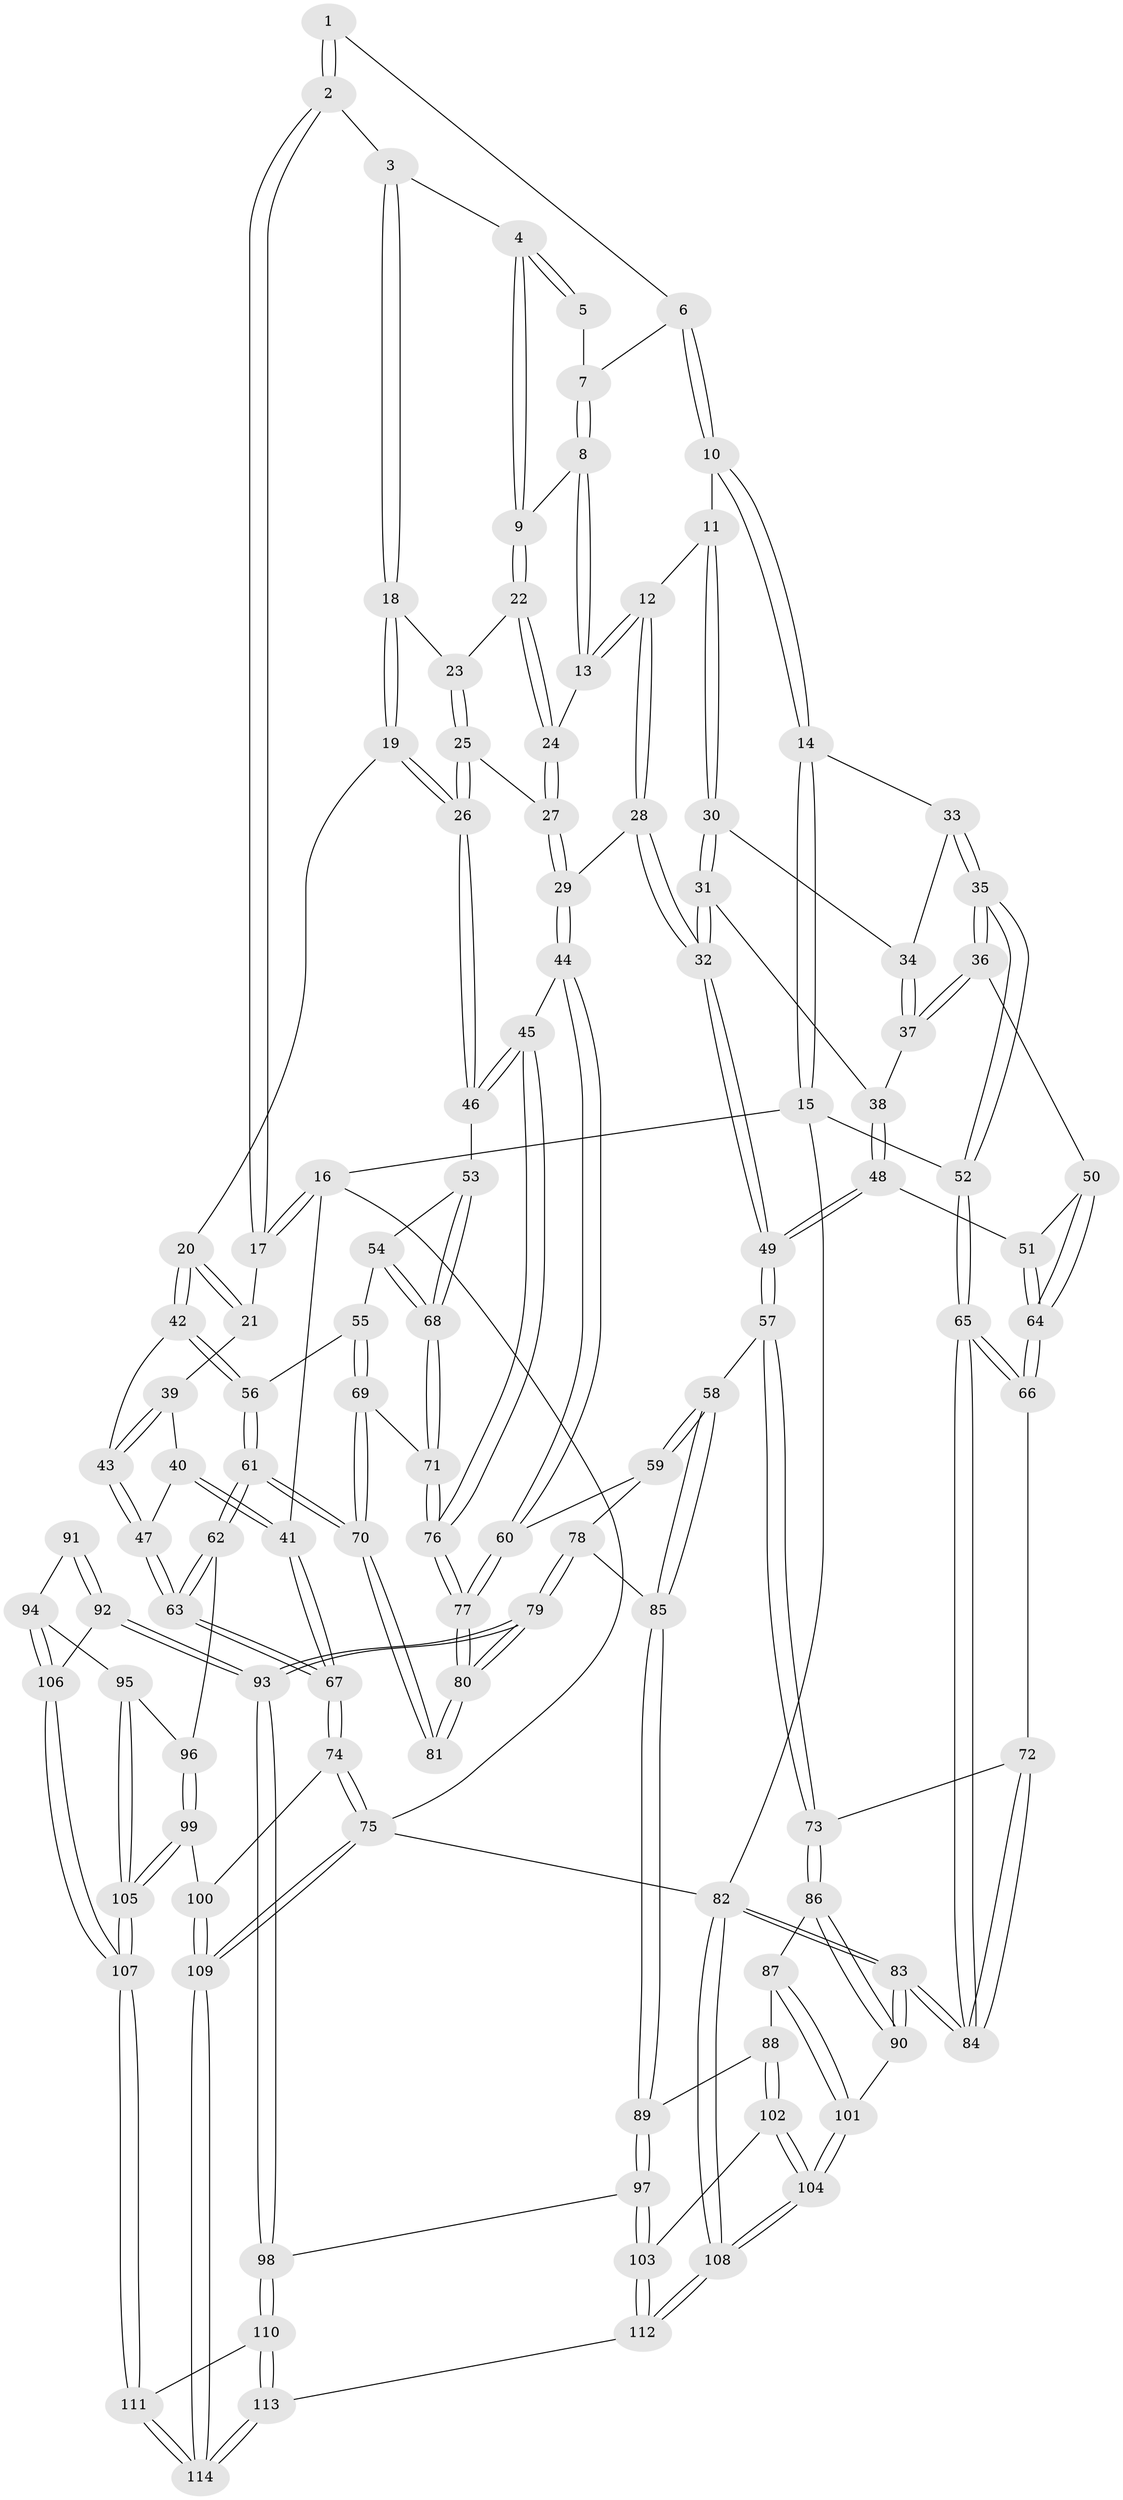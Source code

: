 // Generated by graph-tools (version 1.1) at 2025/27/03/09/25 03:27:04]
// undirected, 114 vertices, 282 edges
graph export_dot {
graph [start="1"]
  node [color=gray90,style=filled];
  1 [pos="+0.6631927005045022+0"];
  2 [pos="+0.34156052073721505+0"];
  3 [pos="+0.4811761092932343+0.026040657914019733"];
  4 [pos="+0.5854093029745536+0.06234473603793541"];
  5 [pos="+0.6010008399231654+0.0511845338377437"];
  6 [pos="+0.8756821591545879+0"];
  7 [pos="+0.7103490032213585+0.007470433121820135"];
  8 [pos="+0.6909167303245947+0.07378339621303204"];
  9 [pos="+0.621257363282895+0.11334836606518148"];
  10 [pos="+0.9050815817034548+0"];
  11 [pos="+0.7666561730945883+0.1929467296943698"];
  12 [pos="+0.7532461389115067+0.19164303585168244"];
  13 [pos="+0.7416436210173205+0.18797858931871847"];
  14 [pos="+1+0"];
  15 [pos="+1+0"];
  16 [pos="+0+0"];
  17 [pos="+0.10385940705667114+0"];
  18 [pos="+0.5041147982247938+0.1427844106049077"];
  19 [pos="+0.3700715938604063+0.28425982740945954"];
  20 [pos="+0.3437696250409834+0.2728985511301173"];
  21 [pos="+0.20921213707957062+0.08865844096581045"];
  22 [pos="+0.6119294088185606+0.1487523526083054"];
  23 [pos="+0.5459999891378258+0.16213737525936556"];
  24 [pos="+0.6619414479680198+0.20235764633919143"];
  25 [pos="+0.5589299651097797+0.23873423745411043"];
  26 [pos="+0.4136577484875261+0.3288471811885254"];
  27 [pos="+0.625482711444907+0.2644743493218824"];
  28 [pos="+0.66643922477762+0.36638364482147767"];
  29 [pos="+0.6379836292570875+0.35523216855732215"];
  30 [pos="+0.7822607561995609+0.20282576906015432"];
  31 [pos="+0.7809956688750312+0.2263688754348201"];
  32 [pos="+0.6879240600708669+0.37998669009400166"];
  33 [pos="+0.8881157013302445+0.19064782187815466"];
  34 [pos="+0.8508700337302586+0.20560541145317426"];
  35 [pos="+1+0.3638265030827361"];
  36 [pos="+0.9536442759561767+0.37578788717953066"];
  37 [pos="+0.8658854965774591+0.3182583114074863"];
  38 [pos="+0.7954140383707086+0.3342883330451694"];
  39 [pos="+0.15184676356336615+0.22068529008526858"];
  40 [pos="+0.05992472340450405+0.30239010376223324"];
  41 [pos="+0+0.17096176283346498"];
  42 [pos="+0.22333983015055073+0.3892381228123613"];
  43 [pos="+0.13737052526759752+0.3842061803756497"];
  44 [pos="+0.4802805256259441+0.4086093090471035"];
  45 [pos="+0.4517747061847568+0.39382148807147643"];
  46 [pos="+0.44784181716178134+0.38963872119953663"];
  47 [pos="+0.10628069715575177+0.3983186030885794"];
  48 [pos="+0.7460169423152679+0.40336290077465403"];
  49 [pos="+0.7271373107961212+0.41309300068181265"];
  50 [pos="+0.9373193176421404+0.3890108585604609"];
  51 [pos="+0.7920462177855035+0.4065518661785832"];
  52 [pos="+1+0.3828478622265473"];
  53 [pos="+0.3391219161860705+0.4509932240742566"];
  54 [pos="+0.2784093771412468+0.456846952540749"];
  55 [pos="+0.23985585285087552+0.4398110750590259"];
  56 [pos="+0.23363092685606188+0.42994346840195213"];
  57 [pos="+0.7277754746673913+0.5445956045537759"];
  58 [pos="+0.6399538548716577+0.5682708536678848"];
  59 [pos="+0.5301746250876955+0.5174973028191793"];
  60 [pos="+0.5270849669936284+0.5138850561333893"];
  61 [pos="+0.06377470621065062+0.6130847575480887"];
  62 [pos="+0.0005820322002363146+0.6187491861807648"];
  63 [pos="+0+0.6023743846103446"];
  64 [pos="+0.8873696686500198+0.48232544342736333"];
  65 [pos="+1+0.5167234522865247"];
  66 [pos="+0.8765647709224694+0.521859023501392"];
  67 [pos="+0+0.6110743599803127"];
  68 [pos="+0.30295803868138377+0.519792690532451"];
  69 [pos="+0.23956775438242772+0.5633766344497904"];
  70 [pos="+0.10856841590989895+0.6139976362694204"];
  71 [pos="+0.2994874485813054+0.5673329850981162"];
  72 [pos="+0.8319217982896212+0.572275590819278"];
  73 [pos="+0.7869496371714262+0.5882688091610224"];
  74 [pos="+0+0.611969124067323"];
  75 [pos="+0+1"];
  76 [pos="+0.34179436195403323+0.5884199094168246"];
  77 [pos="+0.3622097407842434+0.6229236165845032"];
  78 [pos="+0.49423122020537497+0.6291750416190842"];
  79 [pos="+0.3905695971406612+0.7177903268425188"];
  80 [pos="+0.3775474664029357+0.6901966319501324"];
  81 [pos="+0.16184460182169783+0.6471483674276565"];
  82 [pos="+1+1"];
  83 [pos="+1+0.8520225057836892"];
  84 [pos="+1+0.7164272601737749"];
  85 [pos="+0.5989783358239363+0.6766604716587247"];
  86 [pos="+0.7896250262120744+0.6292376850986002"];
  87 [pos="+0.7234777833464093+0.7876072232955007"];
  88 [pos="+0.6733708221133577+0.7945620618366824"];
  89 [pos="+0.596522135123863+0.7746355070262834"];
  90 [pos="+0.9649591614971604+0.7783460325001234"];
  91 [pos="+0.1723993662157268+0.6584888997982168"];
  92 [pos="+0.38674620500806084+0.7977126961949679"];
  93 [pos="+0.39727630727983987+0.7962739722725178"];
  94 [pos="+0.2729460484287041+0.8143205212526062"];
  95 [pos="+0.25284340667511207+0.8210957979472667"];
  96 [pos="+0.113286628684235+0.7495333793783774"];
  97 [pos="+0.5602932750811118+0.7896021750304061"];
  98 [pos="+0.4117211666912992+0.8090942405189474"];
  99 [pos="+0.13723843750890827+0.9107670820979604"];
  100 [pos="+0.05550157948851911+0.8799478384764612"];
  101 [pos="+0.7603130984436187+0.815470784843543"];
  102 [pos="+0.6635580175926963+0.9048149379831589"];
  103 [pos="+0.6026918970482649+0.9887916565682151"];
  104 [pos="+0.8372076438478858+1"];
  105 [pos="+0.15664250718034756+0.928647064101653"];
  106 [pos="+0.35703982645561577+0.8045660732102531"];
  107 [pos="+0.17204479981746884+1"];
  108 [pos="+0.9871355675626757+1"];
  109 [pos="+0+1"];
  110 [pos="+0.4139229929829925+0.8395898590824769"];
  111 [pos="+0.17333895528764784+1"];
  112 [pos="+0.5506128645936411+1"];
  113 [pos="+0.5418848411975951+1"];
  114 [pos="+0.1460598717175915+1"];
  1 -- 2;
  1 -- 2;
  1 -- 6;
  2 -- 3;
  2 -- 17;
  2 -- 17;
  3 -- 4;
  3 -- 18;
  3 -- 18;
  4 -- 5;
  4 -- 5;
  4 -- 9;
  4 -- 9;
  5 -- 7;
  6 -- 7;
  6 -- 10;
  6 -- 10;
  7 -- 8;
  7 -- 8;
  8 -- 9;
  8 -- 13;
  8 -- 13;
  9 -- 22;
  9 -- 22;
  10 -- 11;
  10 -- 14;
  10 -- 14;
  11 -- 12;
  11 -- 30;
  11 -- 30;
  12 -- 13;
  12 -- 13;
  12 -- 28;
  12 -- 28;
  13 -- 24;
  14 -- 15;
  14 -- 15;
  14 -- 33;
  15 -- 16;
  15 -- 52;
  15 -- 82;
  16 -- 17;
  16 -- 17;
  16 -- 41;
  16 -- 75;
  17 -- 21;
  18 -- 19;
  18 -- 19;
  18 -- 23;
  19 -- 20;
  19 -- 26;
  19 -- 26;
  20 -- 21;
  20 -- 21;
  20 -- 42;
  20 -- 42;
  21 -- 39;
  22 -- 23;
  22 -- 24;
  22 -- 24;
  23 -- 25;
  23 -- 25;
  24 -- 27;
  24 -- 27;
  25 -- 26;
  25 -- 26;
  25 -- 27;
  26 -- 46;
  26 -- 46;
  27 -- 29;
  27 -- 29;
  28 -- 29;
  28 -- 32;
  28 -- 32;
  29 -- 44;
  29 -- 44;
  30 -- 31;
  30 -- 31;
  30 -- 34;
  31 -- 32;
  31 -- 32;
  31 -- 38;
  32 -- 49;
  32 -- 49;
  33 -- 34;
  33 -- 35;
  33 -- 35;
  34 -- 37;
  34 -- 37;
  35 -- 36;
  35 -- 36;
  35 -- 52;
  35 -- 52;
  36 -- 37;
  36 -- 37;
  36 -- 50;
  37 -- 38;
  38 -- 48;
  38 -- 48;
  39 -- 40;
  39 -- 43;
  39 -- 43;
  40 -- 41;
  40 -- 41;
  40 -- 47;
  41 -- 67;
  41 -- 67;
  42 -- 43;
  42 -- 56;
  42 -- 56;
  43 -- 47;
  43 -- 47;
  44 -- 45;
  44 -- 60;
  44 -- 60;
  45 -- 46;
  45 -- 46;
  45 -- 76;
  45 -- 76;
  46 -- 53;
  47 -- 63;
  47 -- 63;
  48 -- 49;
  48 -- 49;
  48 -- 51;
  49 -- 57;
  49 -- 57;
  50 -- 51;
  50 -- 64;
  50 -- 64;
  51 -- 64;
  51 -- 64;
  52 -- 65;
  52 -- 65;
  53 -- 54;
  53 -- 68;
  53 -- 68;
  54 -- 55;
  54 -- 68;
  54 -- 68;
  55 -- 56;
  55 -- 69;
  55 -- 69;
  56 -- 61;
  56 -- 61;
  57 -- 58;
  57 -- 73;
  57 -- 73;
  58 -- 59;
  58 -- 59;
  58 -- 85;
  58 -- 85;
  59 -- 60;
  59 -- 78;
  60 -- 77;
  60 -- 77;
  61 -- 62;
  61 -- 62;
  61 -- 70;
  61 -- 70;
  62 -- 63;
  62 -- 63;
  62 -- 96;
  63 -- 67;
  63 -- 67;
  64 -- 66;
  64 -- 66;
  65 -- 66;
  65 -- 66;
  65 -- 84;
  65 -- 84;
  66 -- 72;
  67 -- 74;
  67 -- 74;
  68 -- 71;
  68 -- 71;
  69 -- 70;
  69 -- 70;
  69 -- 71;
  70 -- 81;
  70 -- 81;
  71 -- 76;
  71 -- 76;
  72 -- 73;
  72 -- 84;
  72 -- 84;
  73 -- 86;
  73 -- 86;
  74 -- 75;
  74 -- 75;
  74 -- 100;
  75 -- 109;
  75 -- 109;
  75 -- 82;
  76 -- 77;
  76 -- 77;
  77 -- 80;
  77 -- 80;
  78 -- 79;
  78 -- 79;
  78 -- 85;
  79 -- 80;
  79 -- 80;
  79 -- 93;
  79 -- 93;
  80 -- 81;
  80 -- 81;
  82 -- 83;
  82 -- 83;
  82 -- 108;
  82 -- 108;
  83 -- 84;
  83 -- 84;
  83 -- 90;
  83 -- 90;
  85 -- 89;
  85 -- 89;
  86 -- 87;
  86 -- 90;
  86 -- 90;
  87 -- 88;
  87 -- 101;
  87 -- 101;
  88 -- 89;
  88 -- 102;
  88 -- 102;
  89 -- 97;
  89 -- 97;
  90 -- 101;
  91 -- 92;
  91 -- 92;
  91 -- 94;
  92 -- 93;
  92 -- 93;
  92 -- 106;
  93 -- 98;
  93 -- 98;
  94 -- 95;
  94 -- 106;
  94 -- 106;
  95 -- 96;
  95 -- 105;
  95 -- 105;
  96 -- 99;
  96 -- 99;
  97 -- 98;
  97 -- 103;
  97 -- 103;
  98 -- 110;
  98 -- 110;
  99 -- 100;
  99 -- 105;
  99 -- 105;
  100 -- 109;
  100 -- 109;
  101 -- 104;
  101 -- 104;
  102 -- 103;
  102 -- 104;
  102 -- 104;
  103 -- 112;
  103 -- 112;
  104 -- 108;
  104 -- 108;
  105 -- 107;
  105 -- 107;
  106 -- 107;
  106 -- 107;
  107 -- 111;
  107 -- 111;
  108 -- 112;
  108 -- 112;
  109 -- 114;
  109 -- 114;
  110 -- 111;
  110 -- 113;
  110 -- 113;
  111 -- 114;
  111 -- 114;
  112 -- 113;
  113 -- 114;
  113 -- 114;
}
